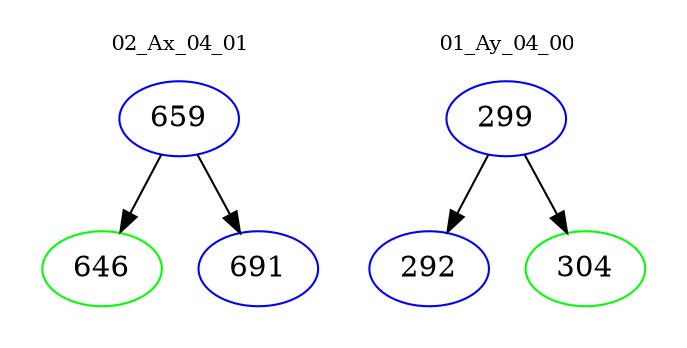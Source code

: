 digraph{
subgraph cluster_0 {
color = white
label = "02_Ax_04_01";
fontsize=10;
T0_659 [label="659", color="blue"]
T0_659 -> T0_646 [color="black"]
T0_646 [label="646", color="green"]
T0_659 -> T0_691 [color="black"]
T0_691 [label="691", color="blue"]
}
subgraph cluster_1 {
color = white
label = "01_Ay_04_00";
fontsize=10;
T1_299 [label="299", color="blue"]
T1_299 -> T1_292 [color="black"]
T1_292 [label="292", color="blue"]
T1_299 -> T1_304 [color="black"]
T1_304 [label="304", color="green"]
}
}
